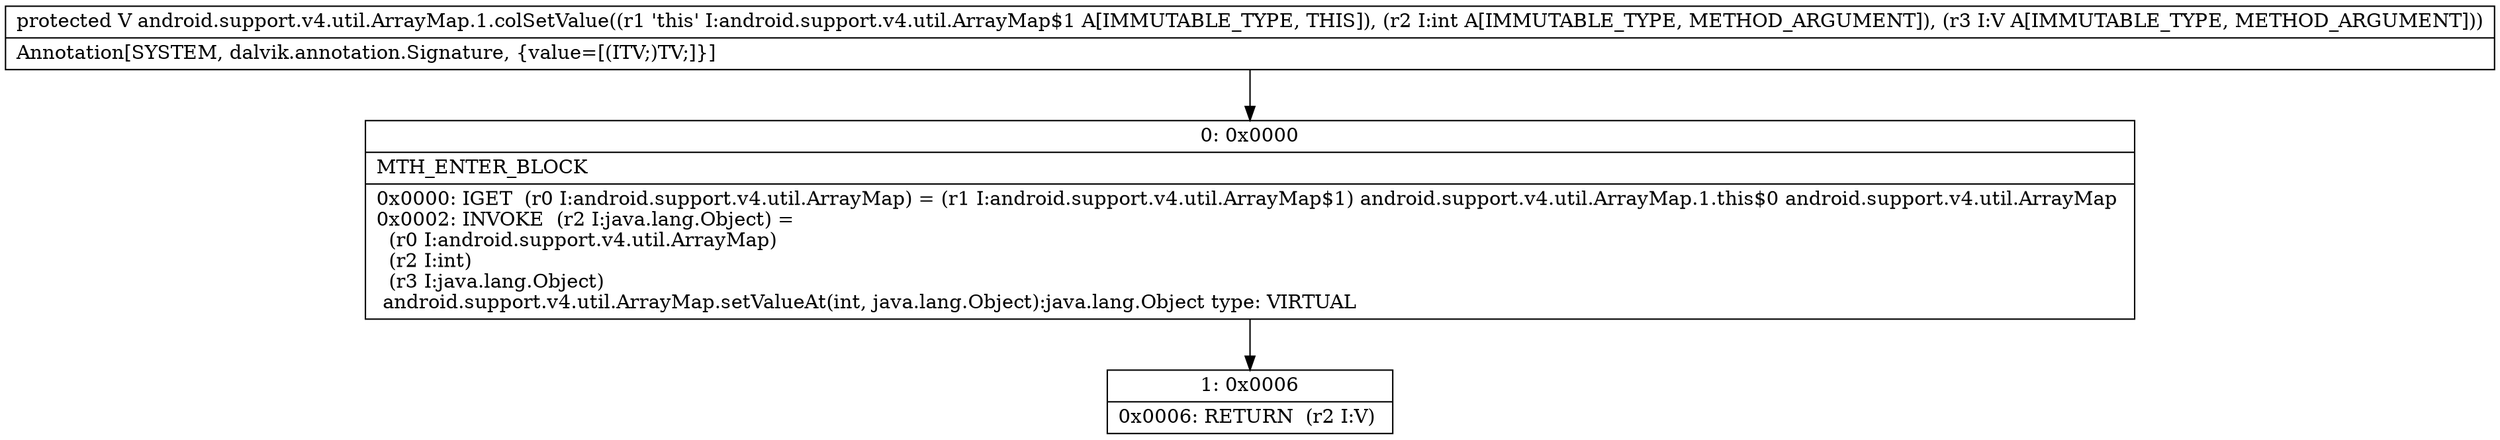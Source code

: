 digraph "CFG forandroid.support.v4.util.ArrayMap.1.colSetValue(ILjava\/lang\/Object;)Ljava\/lang\/Object;" {
Node_0 [shape=record,label="{0\:\ 0x0000|MTH_ENTER_BLOCK\l|0x0000: IGET  (r0 I:android.support.v4.util.ArrayMap) = (r1 I:android.support.v4.util.ArrayMap$1) android.support.v4.util.ArrayMap.1.this$0 android.support.v4.util.ArrayMap \l0x0002: INVOKE  (r2 I:java.lang.Object) = \l  (r0 I:android.support.v4.util.ArrayMap)\l  (r2 I:int)\l  (r3 I:java.lang.Object)\l android.support.v4.util.ArrayMap.setValueAt(int, java.lang.Object):java.lang.Object type: VIRTUAL \l}"];
Node_1 [shape=record,label="{1\:\ 0x0006|0x0006: RETURN  (r2 I:V) \l}"];
MethodNode[shape=record,label="{protected V android.support.v4.util.ArrayMap.1.colSetValue((r1 'this' I:android.support.v4.util.ArrayMap$1 A[IMMUTABLE_TYPE, THIS]), (r2 I:int A[IMMUTABLE_TYPE, METHOD_ARGUMENT]), (r3 I:V A[IMMUTABLE_TYPE, METHOD_ARGUMENT]))  | Annotation[SYSTEM, dalvik.annotation.Signature, \{value=[(ITV;)TV;]\}]\l}"];
MethodNode -> Node_0;
Node_0 -> Node_1;
}

